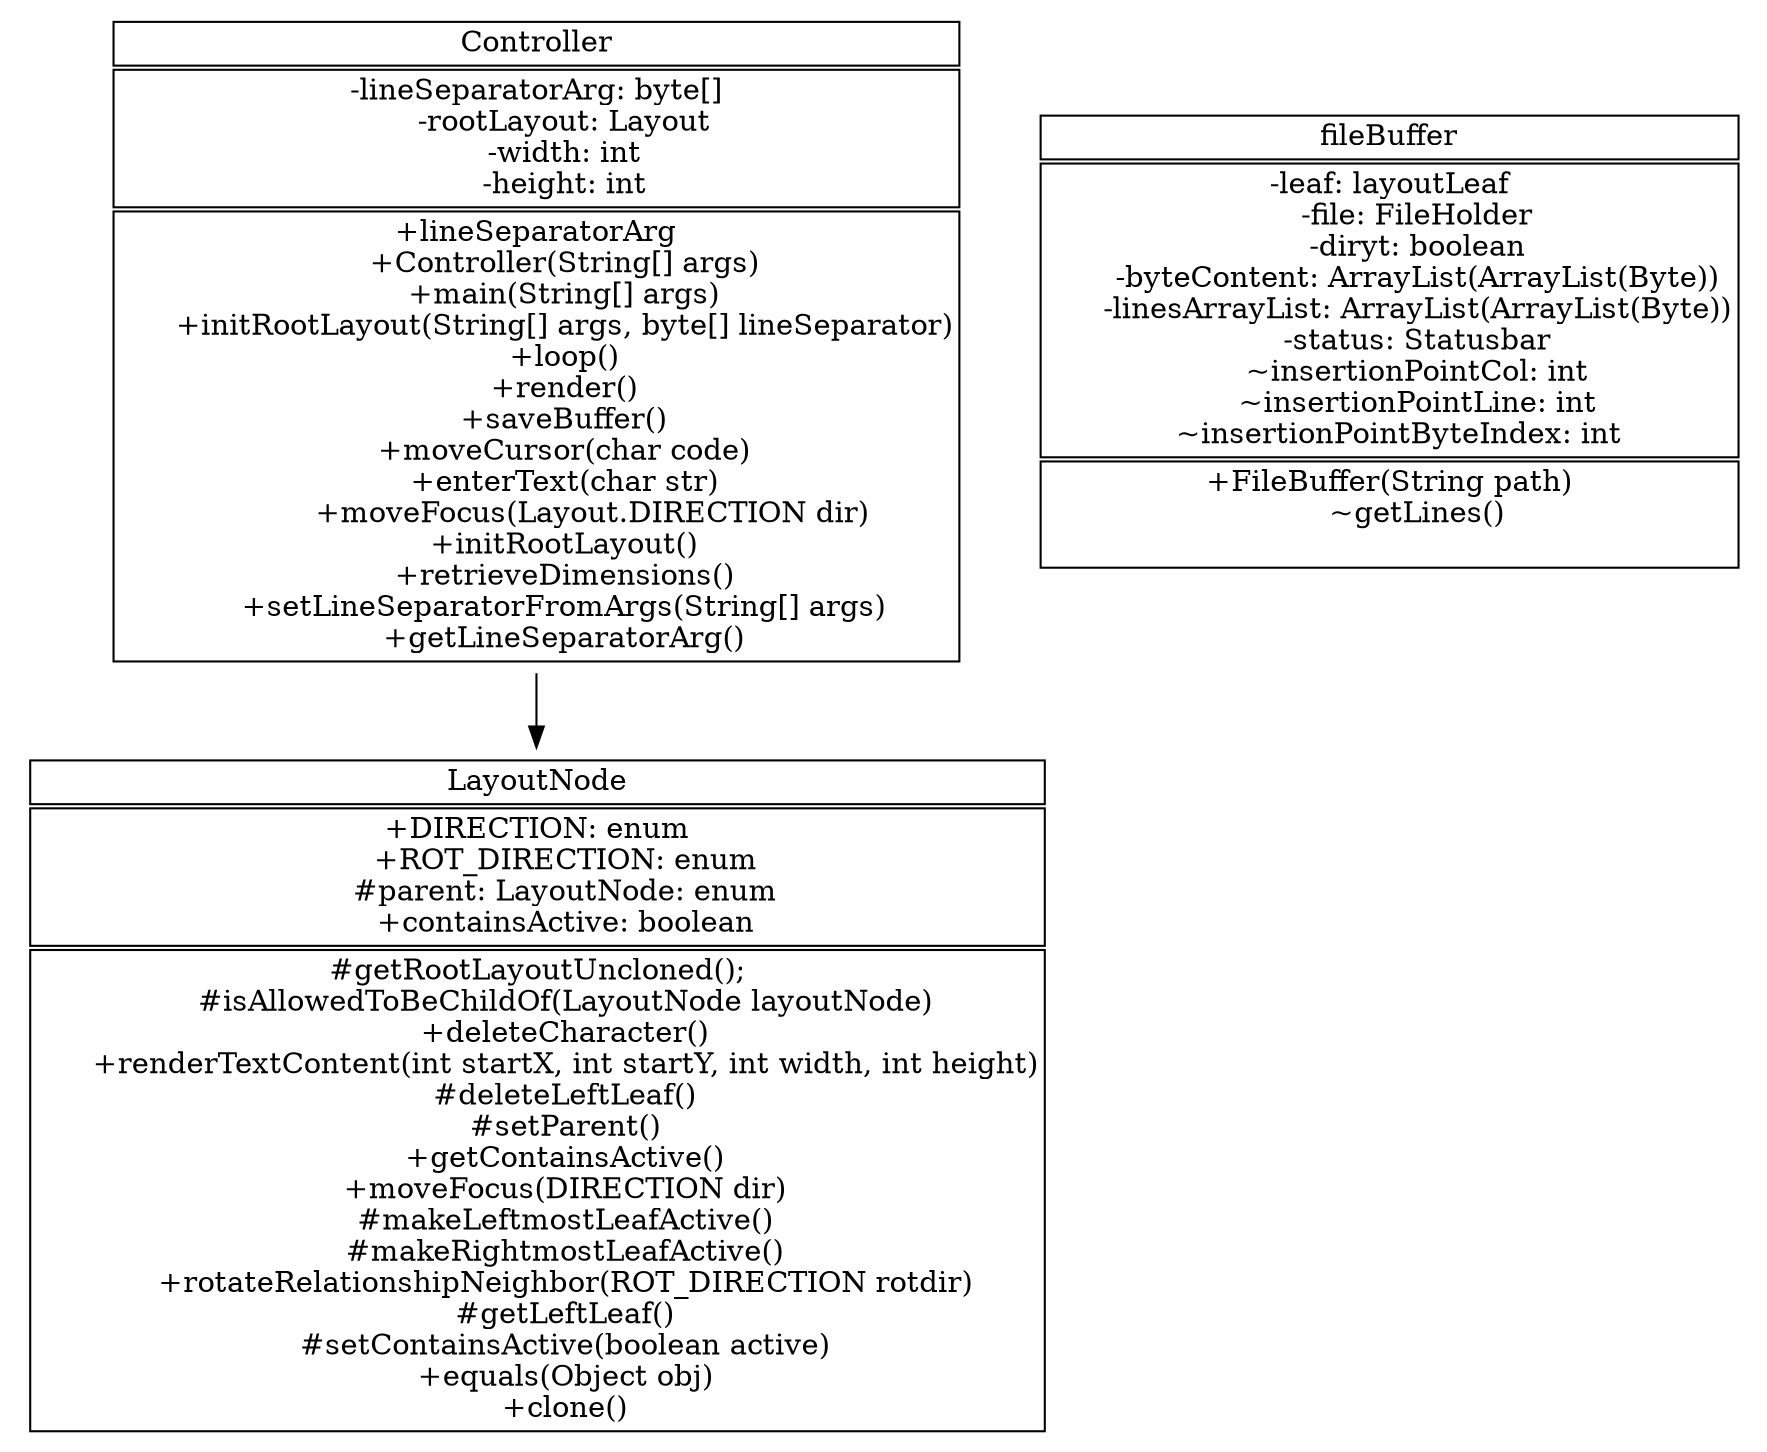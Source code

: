 digraph {
  node[shape=none]

  Layout[label=<<table BORDER="0" CELLBORDER="1">
    <tr><td>LayoutNode</td></tr>
    <tr><td>+DIRECTION: enum<br/>
      +ROT_DIRECTION: enum<br/>
      #parent: LayoutNode: enum<br/>
      +containsActive: boolean</td></tr>
    <tr><td>#getRootLayoutUncloned();<br/>
      #isAllowedToBeChildOf(LayoutNode layoutNode)<br/>
      +deleteCharacter()<br/>
      +renderTextContent(int startX, int startY, int width, int height)<br/>
      #deleteLeftLeaf()<br/>
      #setParent()<br/>
      +getContainsActive()<br/>
      +moveFocus(DIRECTION dir)<br/>
      #makeLeftmostLeafActive()<br/>
      #makeRightmostLeafActive()<br/>
      +rotateRelationshipNeighbor(ROT_DIRECTION rotdir)<br/>
      #getLeftLeaf()<br/>
      #setContainsActive(boolean active)<br/>
      +equals(Object obj)<br/>
      +clone()</td></tr>
    </table>>]

  fileBuffer[label=<<table BORDER="0" CELLBORDER="1">
    <tr><td>fileBuffer</td></tr>
    <tr><td>-leaf: layoutLeaf<br/>
      -file: FileHolder<br/>
      -diryt: boolean<br/>
      -byteContent: ArrayList(ArrayList(Byte))<br/>
      -linesArrayList: ArrayList(ArrayList(Byte))<br/>
      -status: Statusbar<br/>
      ~insertionPointCol: int<br/>
      ~insertionPointLine: int<br/>
      ~insertionPointByteIndex: int
    </td></tr>
    <tr><td>+FileBuffer(String path)<br/>
      ~getLines()<br/>
    </td></tr>
    </table>>]

  controller[label=<<table BORDER="0" CELLBORDER="1">
    <tr><td>Controller</td></tr>
    <tr><td>-lineSeparatorArg: byte[]<br/>
      -rootLayout: Layout<br/>
      -width: int<br/>
      -height: int</td></tr>
    <tr><td>+lineSeparatorArg<br/>
      +Controller(String[] args)<br/>
      +main(String[] args)<br/>
      +initRootLayout(String[] args, byte[] lineSeparator)<br/>
      +loop()<br/>
      +render()<br/>
      +saveBuffer()<br/>
      +moveCursor(char code)<br/>
      +enterText(char str)<br/>
      <!--+enterLineSeparator()<br/>-->
      +moveFocus(Layout.DIRECTION dir)<br/>
      +initRootLayout()<br/>
      +retrieveDimensions()<br/>
      +setLineSeparatorFromArgs(String[] args)<br/>
      +getLineSeparatorArg()</td></tr>
    </table>>]
  controller -> Layout
}
